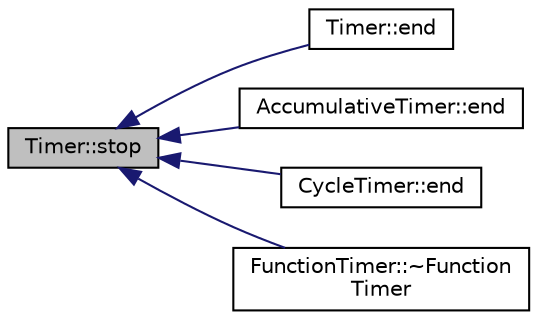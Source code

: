 digraph "Timer::stop"
{
 // INTERACTIVE_SVG=YES
  edge [fontname="Helvetica",fontsize="10",labelfontname="Helvetica",labelfontsize="10"];
  node [fontname="Helvetica",fontsize="10",shape=record];
  rankdir="LR";
  Node1 [label="Timer::stop",height=0.2,width=0.4,color="black", fillcolor="grey75", style="filled", fontcolor="black"];
  Node1 -> Node2 [dir="back",color="midnightblue",fontsize="10",style="solid",fontname="Helvetica"];
  Node2 [label="Timer::end",height=0.2,width=0.4,color="black", fillcolor="white", style="filled",URL="$d8/d08/class_timer.html#accef2f2b25869fbca2947a56b494d2a0"];
  Node1 -> Node3 [dir="back",color="midnightblue",fontsize="10",style="solid",fontname="Helvetica"];
  Node3 [label="AccumulativeTimer::end",height=0.2,width=0.4,color="black", fillcolor="white", style="filled",URL="$d0/d84/class_accumulative_timer.html#aec6d02b4676099cb7952d17ce7b8aa90"];
  Node1 -> Node4 [dir="back",color="midnightblue",fontsize="10",style="solid",fontname="Helvetica"];
  Node4 [label="CycleTimer::end",height=0.2,width=0.4,color="black", fillcolor="white", style="filled",URL="$dc/dbf/class_cycle_timer.html#af9a1513e3bea45624bdcca14f3af80c2"];
  Node1 -> Node5 [dir="back",color="midnightblue",fontsize="10",style="solid",fontname="Helvetica"];
  Node5 [label="FunctionTimer::~Function\lTimer",height=0.2,width=0.4,color="black", fillcolor="white", style="filled",URL="$d5/dfb/class_function_timer.html#abe79db5ab647df522ea5ce64ed603f94"];
}
